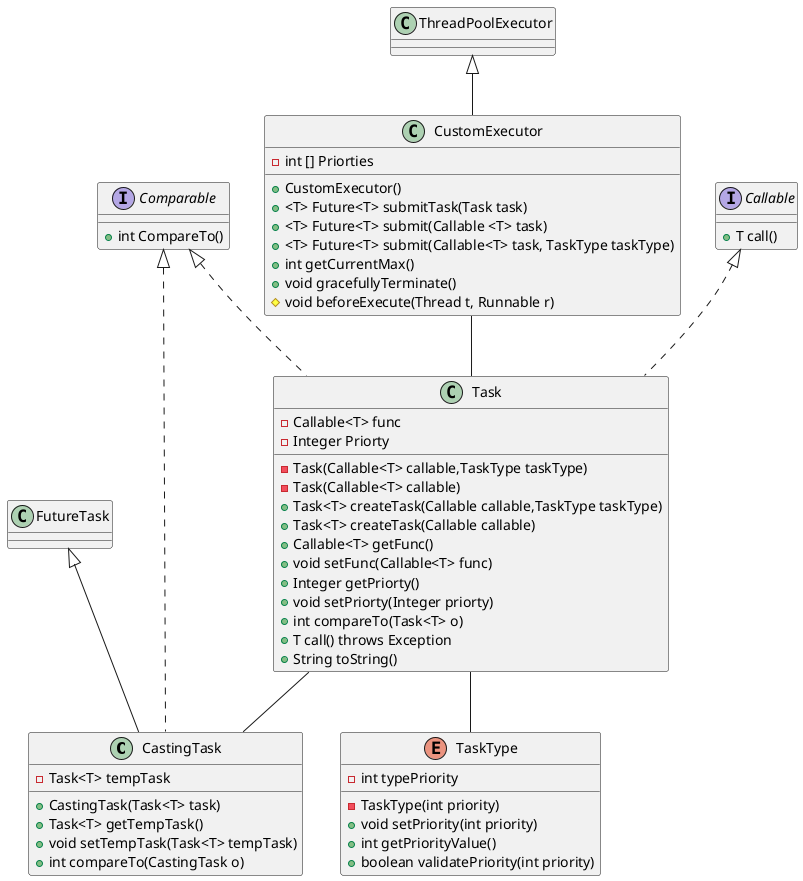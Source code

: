 @startuml
class CastingTask extends FutureTask implements Comparable {
- Task<T> tempTask
+ CastingTask(Task<T> task)
+ Task<T> getTempTask()
+ void setTempTask(Task<T> tempTask)
+ int compareTo(CastingTask o)
}
class CustomExecutor extends ThreadPoolExecutor {
- int [] Priorties
+ CustomExecutor()
+ <T> Future<T> submitTask(Task task)
+ <T> Future<T> submit(Callable <T> task)
+ <T> Future<T> submit(Callable<T> task, TaskType taskType)
+ int getCurrentMax()
+ void gracefullyTerminate()
# void beforeExecute(Thread t, Runnable r)
}
class Task implements Callable,Comparable {
- Callable<T> func
- Integer Priorty
- Task(Callable<T> callable,TaskType taskType)
- Task(Callable<T> callable)
+ Task<T> createTask(Callable callable,TaskType taskType)
+ Task<T> createTask(Callable callable)
+ Callable<T> getFunc()
+ void setFunc(Callable<T> func)
+ Integer getPriorty()
+ void setPriorty(Integer priorty)
+ int compareTo(Task<T> o)
+ T call() throws Exception
+ String toString()
}
enum TaskType {
- int typePriority
- TaskType(int priority)
+ void setPriority(int priority)
+ int getPriorityValue()
+ boolean validatePriority(int priority)
}
Interface Callable{
+ T call()
}
Interface Comparable{
+ int CompareTo()
}
class FutureTask{
}
class ThreadPoolExecutor{
}

Task -- TaskType
CustomExecutor -- Task
Task -- CastingTask
@enduml